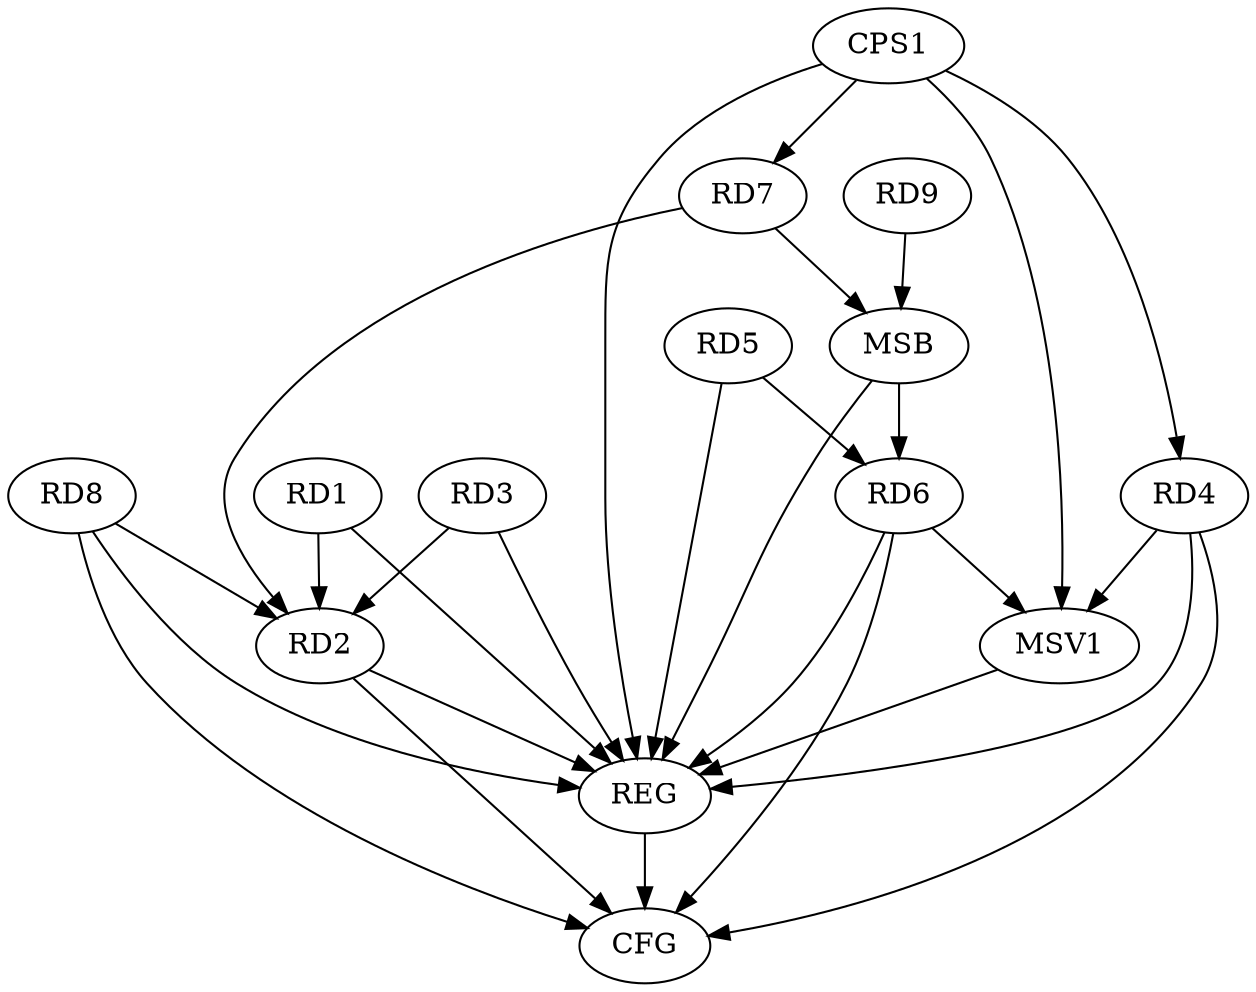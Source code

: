 strict digraph G {
  RD1 [ label="RD1" ];
  RD2 [ label="RD2" ];
  RD3 [ label="RD3" ];
  RD4 [ label="RD4" ];
  RD5 [ label="RD5" ];
  RD6 [ label="RD6" ];
  RD7 [ label="RD7" ];
  RD8 [ label="RD8" ];
  RD9 [ label="RD9" ];
  CPS1 [ label="CPS1" ];
  REG [ label="REG" ];
  MSB [ label="MSB" ];
  CFG [ label="CFG" ];
  MSV1 [ label="MSV1" ];
  RD5 -> RD6;
  CPS1 -> RD4;
  CPS1 -> RD7;
  RD1 -> REG;
  RD2 -> REG;
  RD3 -> REG;
  RD4 -> REG;
  RD5 -> REG;
  RD6 -> REG;
  RD8 -> REG;
  CPS1 -> REG;
  RD7 -> MSB;
  MSB -> REG;
  RD9 -> MSB;
  MSB -> RD6;
  RD6 -> CFG;
  RD4 -> CFG;
  RD8 -> CFG;
  RD2 -> CFG;
  REG -> CFG;
  RD3 -> RD2;
  RD7 -> RD2;
  RD1 -> RD2;
  RD8 -> RD2;
  RD6 -> MSV1;
  CPS1 -> MSV1;
  RD4 -> MSV1;
  MSV1 -> REG;
}
